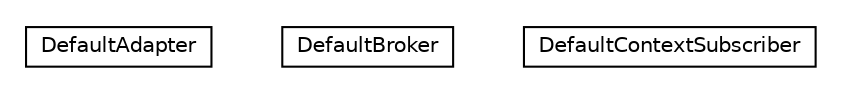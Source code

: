 #!/usr/local/bin/dot
#
# Class diagram 
# Generated by UMLGraph version R5_6-24-gf6e263 (http://www.umlgraph.org/)
#

digraph G {
	edge [fontname="Helvetica",fontsize=10,labelfontname="Helvetica",labelfontsize=10];
	node [fontname="Helvetica",fontsize=10,shape=plaintext];
	nodesep=0.25;
	ranksep=0.5;
	// org.universAAL.kinect.adapter.defaultComponents.DefaultAdapter
	c1158510 [label=<<table title="org.universAAL.kinect.adapter.defaultComponents.DefaultAdapter" border="0" cellborder="1" cellspacing="0" cellpadding="2" port="p" href="./DefaultAdapter.html">
		<tr><td><table border="0" cellspacing="0" cellpadding="1">
<tr><td align="center" balign="center"> DefaultAdapter </td></tr>
		</table></td></tr>
		</table>>, URL="./DefaultAdapter.html", fontname="Helvetica", fontcolor="black", fontsize=10.0];
	// org.universAAL.kinect.adapter.defaultComponents.DefaultBroker
	c1158511 [label=<<table title="org.universAAL.kinect.adapter.defaultComponents.DefaultBroker" border="0" cellborder="1" cellspacing="0" cellpadding="2" port="p" href="./DefaultBroker.html">
		<tr><td><table border="0" cellspacing="0" cellpadding="1">
<tr><td align="center" balign="center"> DefaultBroker </td></tr>
		</table></td></tr>
		</table>>, URL="./DefaultBroker.html", fontname="Helvetica", fontcolor="black", fontsize=10.0];
	// org.universAAL.kinect.adapter.defaultComponents.DefaultContextSubscriber
	c1158512 [label=<<table title="org.universAAL.kinect.adapter.defaultComponents.DefaultContextSubscriber" border="0" cellborder="1" cellspacing="0" cellpadding="2" port="p" href="./DefaultContextSubscriber.html">
		<tr><td><table border="0" cellspacing="0" cellpadding="1">
<tr><td align="center" balign="center"> DefaultContextSubscriber </td></tr>
		</table></td></tr>
		</table>>, URL="./DefaultContextSubscriber.html", fontname="Helvetica", fontcolor="black", fontsize=10.0];
}

